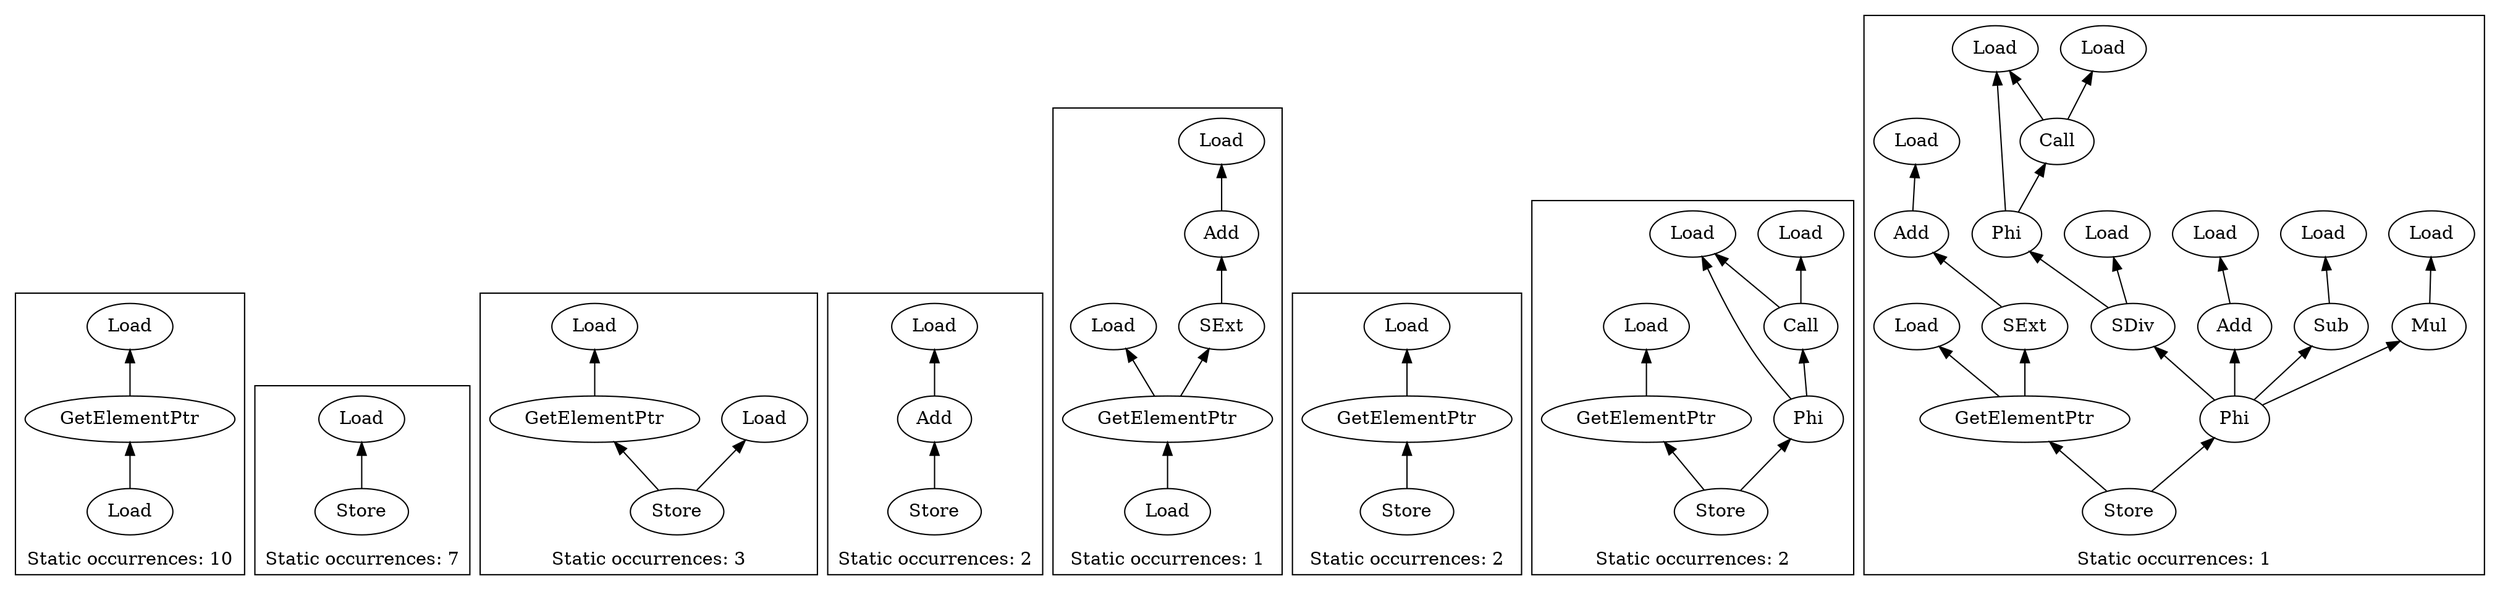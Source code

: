 strict digraph {
rankdir=BT
subgraph {
"0_250" [label="GetElementPtr"]
"0_250" -> {
"0_239"
}
"0_239" [label="Load"]
"0_251" [label="Load"]
"0_251" -> {
"0_250"
}
cluster=true
label=<Static occurrences: 10>
}
subgraph {
"1_35" [label="Store"]
"1_35" -> {
"1_33"
}
"1_33" [label="Load"]
cluster=true
label=<Static occurrences: 7>
}
subgraph {
"2_252" [label="GetElementPtr"]
"2_252" -> {
"2_238"
}
"2_238" [label="Load"]
"2_253" [label="Store"]
"2_253" -> {
"2_252"
"2_251"
}
"2_251" [label="Load"]
cluster=true
label=<Static occurrences: 3>
}
subgraph {
"3_213" [label="Store"]
"3_213" -> {
"3_212"
}
"3_212" [label="Add"]
"3_212" -> {
"3_211"
}
"3_211" [label="Load"]
cluster=true
label=<Static occurrences: 2>
}
subgraph {
"4_224" [label="Add"]
"4_224" -> {
"4_222"
}
"4_222" [label="Load"]
"4_227" [label="Load"]
"4_227" -> {
"4_226"
"4_226"
}
"4_226" [label="GetElementPtr"]
"4_226" -> {
"4_221"
"4_225"
}
"4_221" [label="Load"]
"4_225" [label="SExt"]
"4_225" -> {
"4_224"
}
cluster=true
label=<Static occurrences: 1>
}
subgraph {
"5_268" [label="Store"]
"5_268" -> {
"5_267"
}
"5_267" [label="GetElementPtr"]
"5_267" -> {
"5_238"
}
"5_238" [label="Load"]
cluster=true
label=<Static occurrences: 2>
}
subgraph {
"6_324" [label="Call"]
"6_324" -> {
"6_305"
"6_308"
}
"6_305" [label="Load"]
"6_308" [label="Load"]
"6_335" [label="Store"]
"6_335" -> {
"6_334"
"6_327"
"6_327"
"6_327"
"6_327"
}
"6_334" [label="GetElementPtr"]
"6_334" -> {
"6_333"
}
"6_333" [label="Load"]
"6_327" [label="Phi"]
"6_327" -> {
"6_324"
"6_324"
"6_305"
"6_305"
}
"6_305" [label="Load"]
"6_305" [label="Load"]
cluster=true
label=<Static occurrences: 2>
}
subgraph {
"7_348" [label="Sub"]
"7_348" -> {
"7_347"
}
"7_347" [label="Load"]
"7_352" [label="Mul"]
"7_352" -> {
"7_351"
}
"7_351" [label="Load"]
"7_362" [label="GetElementPtr"]
"7_362" -> {
"7_303"
"7_361"
}
"7_303" [label="Load"]
"7_327" [label="Phi"]
"7_327" -> {
"7_324"
"7_324"
"7_305"
"7_305"
}
"7_305" [label="Load"]
"7_305" [label="Load"]
"7_356" [label="SDiv"]
"7_356" -> {
"7_355"
"7_327"
"7_327"
"7_327"
"7_327"
}
"7_355" [label="Load"]
"7_358" [label="Phi"]
"7_358" -> {
"7_344"
"7_352"
"7_356"
"7_356"
"7_356"
"7_356"
"7_356"
"7_348"
}
"7_324" [label="Call"]
"7_324" -> {
"7_305"
"7_308"
}
"7_305" [label="Load"]
"7_308" [label="Load"]
"7_360" [label="Add"]
"7_360" -> {
"7_359"
}
"7_359" [label="Load"]
"7_344" [label="Add"]
"7_344" -> {
"7_343"
}
"7_343" [label="Load"]
"7_361" [label="SExt"]
"7_361" -> {
"7_360"
}
"7_363" [label="Store"]
"7_363" -> {
"7_362"
"7_362"
"7_358"
"7_358"
"7_358"
"7_358"
"7_358"
"7_358"
"7_358"
"7_358"
}
cluster=true
label=<Static occurrences: 1>
}
}
